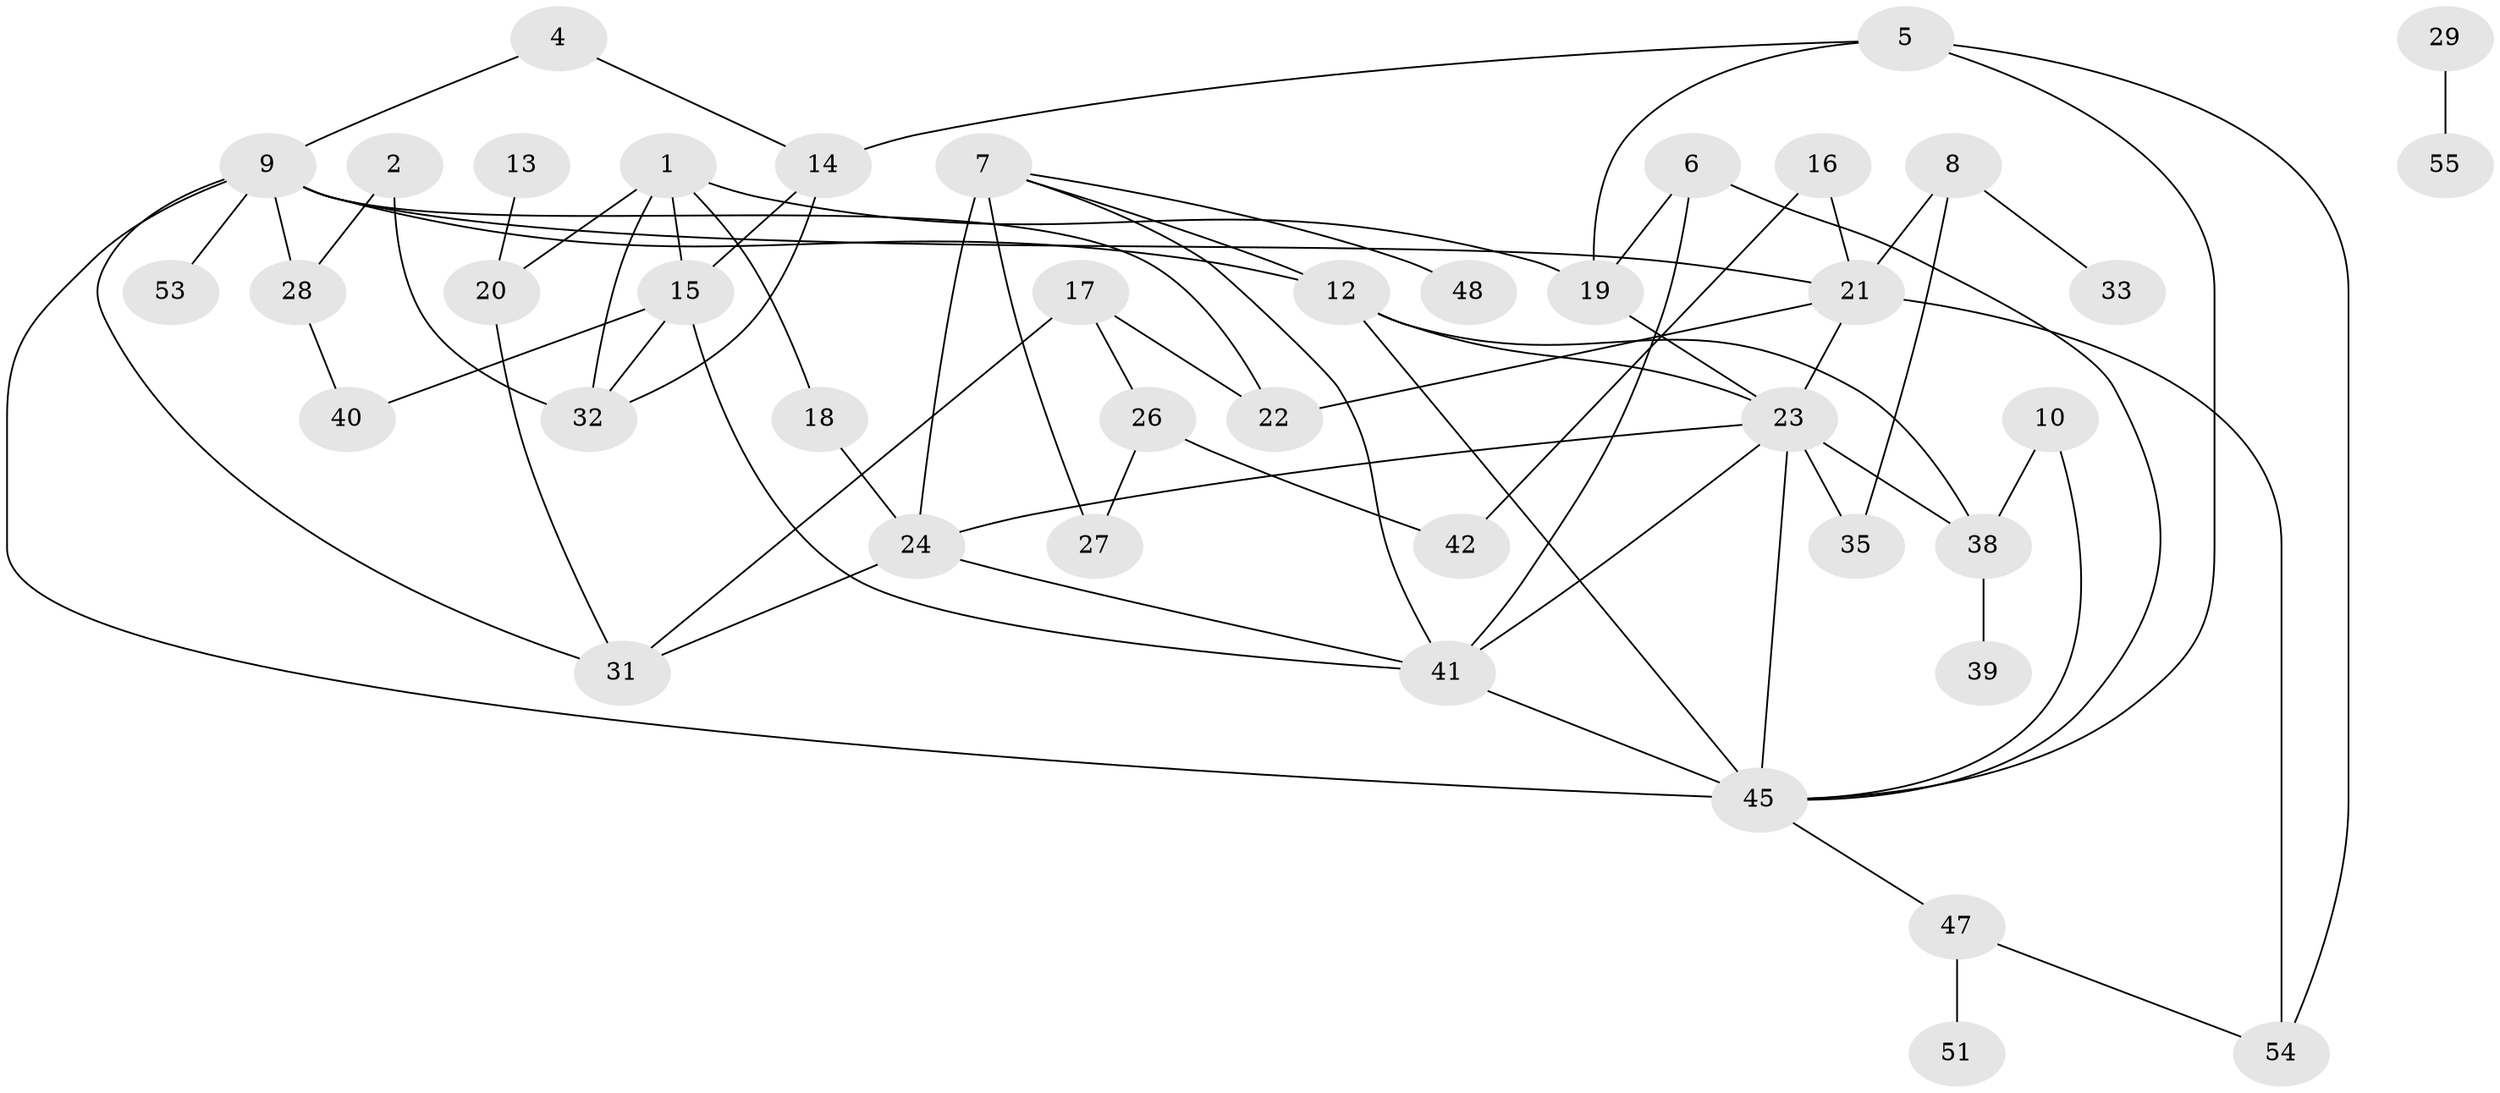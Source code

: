 // original degree distribution, {5: 0.09174311926605505, 2: 0.23853211009174313, 1: 0.25688073394495414, 3: 0.14678899082568808, 4: 0.13761467889908258, 0: 0.09174311926605505, 6: 0.03669724770642202}
// Generated by graph-tools (version 1.1) at 2025/48/03/04/25 22:48:31]
// undirected, 42 vertices, 69 edges
graph export_dot {
  node [color=gray90,style=filled];
  1;
  2;
  4;
  5;
  6;
  7;
  8;
  9;
  10;
  12;
  13;
  14;
  15;
  16;
  17;
  18;
  19;
  20;
  21;
  22;
  23;
  24;
  26;
  27;
  28;
  29;
  31;
  32;
  33;
  35;
  38;
  39;
  40;
  41;
  42;
  45;
  47;
  48;
  51;
  53;
  54;
  55;
  1 -- 15 [weight=1.0];
  1 -- 18 [weight=1.0];
  1 -- 19 [weight=1.0];
  1 -- 20 [weight=1.0];
  1 -- 32 [weight=2.0];
  2 -- 28 [weight=1.0];
  2 -- 32 [weight=1.0];
  4 -- 9 [weight=1.0];
  4 -- 14 [weight=1.0];
  5 -- 14 [weight=1.0];
  5 -- 19 [weight=1.0];
  5 -- 45 [weight=1.0];
  5 -- 54 [weight=1.0];
  6 -- 19 [weight=1.0];
  6 -- 41 [weight=1.0];
  6 -- 45 [weight=1.0];
  7 -- 12 [weight=1.0];
  7 -- 24 [weight=3.0];
  7 -- 27 [weight=1.0];
  7 -- 41 [weight=1.0];
  7 -- 48 [weight=1.0];
  8 -- 21 [weight=1.0];
  8 -- 33 [weight=1.0];
  8 -- 35 [weight=1.0];
  9 -- 12 [weight=1.0];
  9 -- 21 [weight=1.0];
  9 -- 22 [weight=1.0];
  9 -- 28 [weight=2.0];
  9 -- 31 [weight=1.0];
  9 -- 45 [weight=2.0];
  9 -- 53 [weight=1.0];
  10 -- 38 [weight=1.0];
  10 -- 45 [weight=1.0];
  12 -- 23 [weight=1.0];
  12 -- 38 [weight=1.0];
  12 -- 45 [weight=1.0];
  13 -- 20 [weight=1.0];
  14 -- 15 [weight=1.0];
  14 -- 32 [weight=1.0];
  15 -- 32 [weight=1.0];
  15 -- 40 [weight=1.0];
  15 -- 41 [weight=1.0];
  16 -- 21 [weight=1.0];
  16 -- 42 [weight=1.0];
  17 -- 22 [weight=1.0];
  17 -- 26 [weight=1.0];
  17 -- 31 [weight=1.0];
  18 -- 24 [weight=1.0];
  19 -- 23 [weight=1.0];
  20 -- 31 [weight=1.0];
  21 -- 22 [weight=1.0];
  21 -- 23 [weight=3.0];
  21 -- 54 [weight=2.0];
  23 -- 24 [weight=1.0];
  23 -- 35 [weight=1.0];
  23 -- 38 [weight=1.0];
  23 -- 41 [weight=1.0];
  23 -- 45 [weight=1.0];
  24 -- 31 [weight=1.0];
  24 -- 41 [weight=1.0];
  26 -- 27 [weight=1.0];
  26 -- 42 [weight=1.0];
  28 -- 40 [weight=1.0];
  29 -- 55 [weight=1.0];
  38 -- 39 [weight=1.0];
  41 -- 45 [weight=1.0];
  45 -- 47 [weight=1.0];
  47 -- 51 [weight=1.0];
  47 -- 54 [weight=1.0];
}
